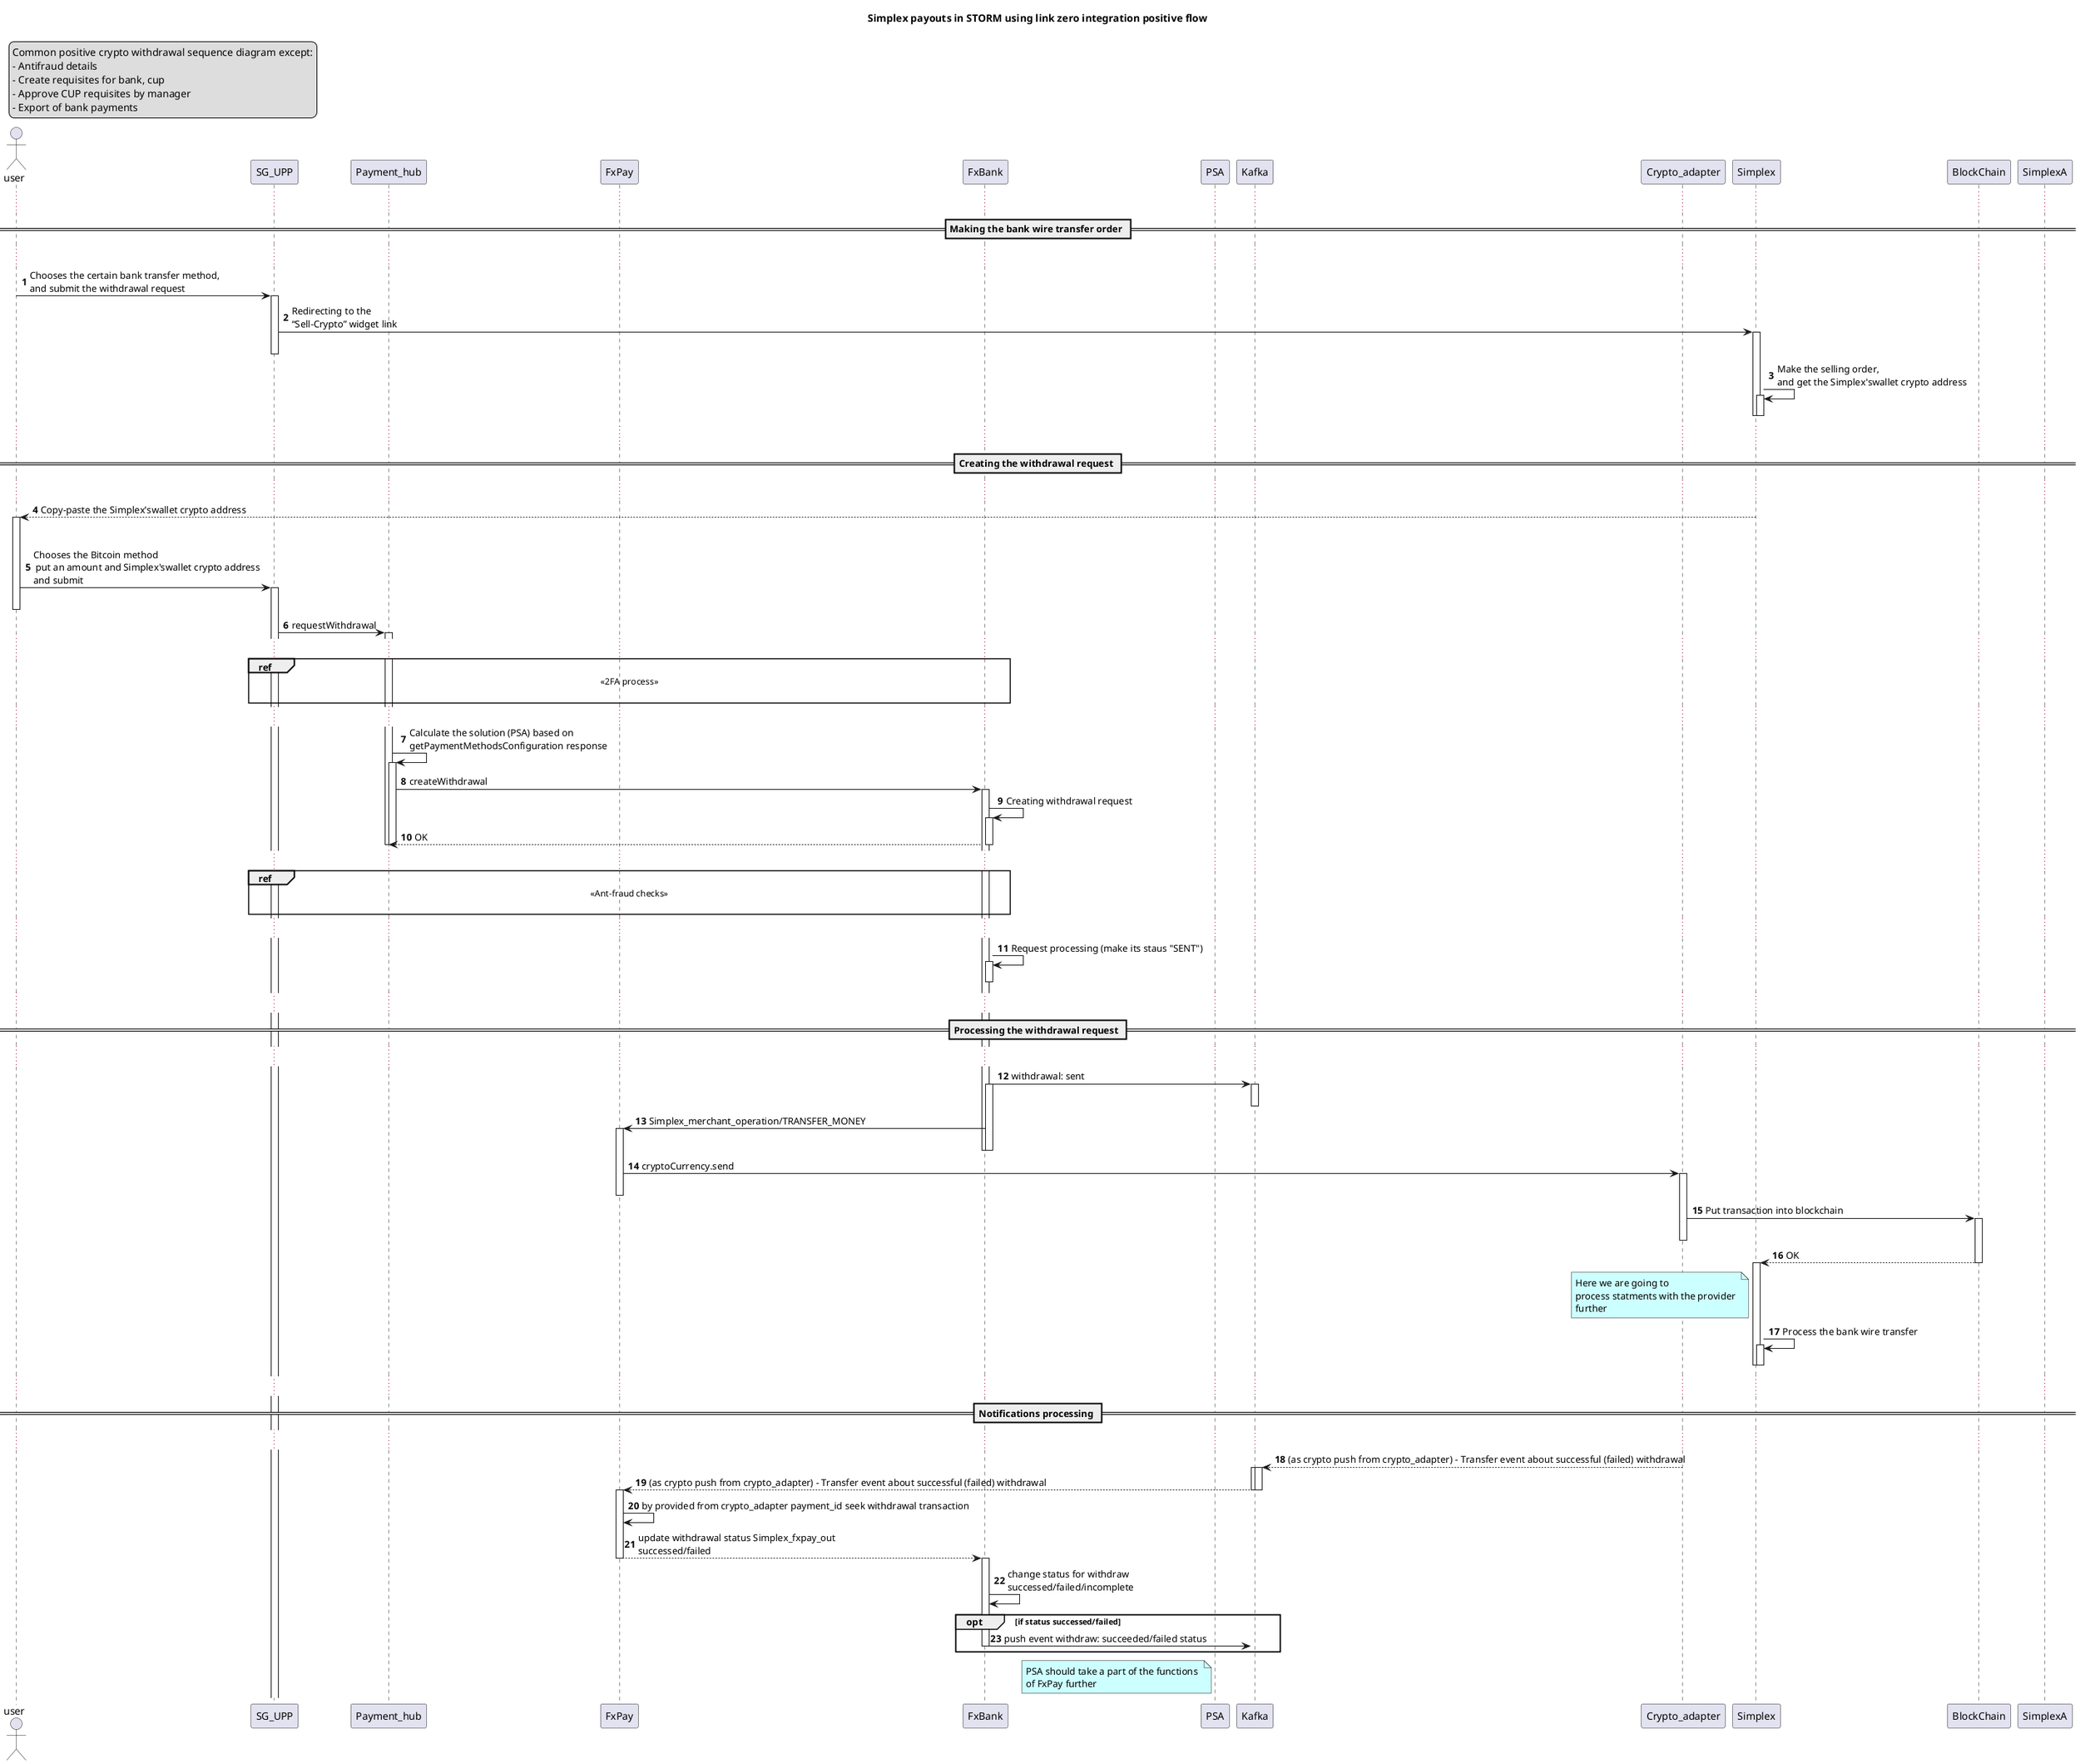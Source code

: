 @startuml

autonumber

title Simplex payouts in STORM using link zero integration positive flow 

legend top left
  Common positive crypto withdrawal sequence diagram except:
  - Antifraud details
  - Create requisites for bank, cup
  - Approve CUP requisites by manager
  - Export of bank payments
end legend

actor user
participant SG_UPP
participant Payment_hub
participant FxPay
participant FxBank
participant PSA
participant Kafka
participant Crypto_adapter
participant Simplex
participant BlockChain

...
== Making the bank wire transfer order ==
...

user -> SG_UPP ++: Chooses the certain bank transfer method, \nand submit the withdrawal request

SG_UPP -> Simplex ++: Redirecting to the \n“Sell-Crypto” widget link
deactivate SimplexA
deactivate SG_UPP

Simplex -> Simplex ++: Make the selling order, \nand get the Simplex'swallet crypto address 
deactivate Simplex
deactivate Simplex

...
== Creating the withdrawal request ==
...

user <-- Simplex ++: Copy-paste the Simplex'swallet crypto address
deactivate Simplex
deactivate Simplex

user -> SG_UPP ++: Chooses the Bitcoin method \n put an amount and Simplex'swallet crypto address \nand submit
deactivate user

SG_UPP -> Payment_hub ++: requestWithdrawal

...
ref over SG_UPP, FxBank: << 2FA process >>\n
...

Payment_hub -> Payment_hub ++: Calculate the solution (PSA) based on \ngetPaymentMethodsConfiguration response
Payment_hub -> FxBank ++: createWithdrawal
FxBank -> FxBank ++: Creating withdrawal request
FxBank --> Payment_hub --: OK
deactivate Payment_hub
deactivate Payment_hub

...
ref over SG_UPP, FxBank: <<Ant-fraud checks>>\n
...

FxBank -> FxBank ++: Request processing (make its staus "SENT")
deactivate FxBank

...
== Processing the withdrawal request ==
...


FxBank -> Kafka ++: withdrawal: sent
activate FxBank
deactivate Kafka

FxBank -> FxPay ++: Simplex_merchant_operation/TRANSFER_MONEY
deactivate FxBank
deactivate FxBank 

FxPay -> Crypto_adapter ++: cryptoCurrency.send
deactivate FxPay
deactivate Kafka
deactivate SimplexA

Crypto_adapter -> BlockChain ++: Put transaction into blockchain
deactivate Crypto_adapter

BlockChain --> Simplex --: OK
note left of Simplex #CCFFFF : Here we are going to \nprocess statments with the provider \nfurther
activate Simplex
deactivate BlockChain
Simplex -> Simplex ++: Process the bank wire transfer
deactivate Simplex
deactivate Crypto_adapter

deactivate Simplex
deactivate BlockChain

...
== Notifications processing ==
...

Crypto_adapter --> Kafka: (as crypto push from crypto_adapter) - Transfer event about successful (failed) withdrawal

activate Kafka
activate Kafka
Kafka --> FxPay: (as crypto push from crypto_adapter) - Transfer event about successful (failed) withdrawal
deactivate Kafka

activate FxPay
FxPay -> FxPay: by provided from crypto_adapter payment_id seek withdrawal transaction
FxPay --> FxBank : update withdrawal status Simplex_fxpay_out\nsuccessed/failed
deactivate FxPay

activate FxBank
FxBank -> FxBank: change status for withdraw \nsuccessed/failed/incomplete
opt if status successed/failed
FxBank -> Kafka : push event withdraw: succeeded/failed status
deactivate FxBank
end

note left of PSA #CCFFFF :  PSA should take a part of the functions \nof FxPay further

@enduml